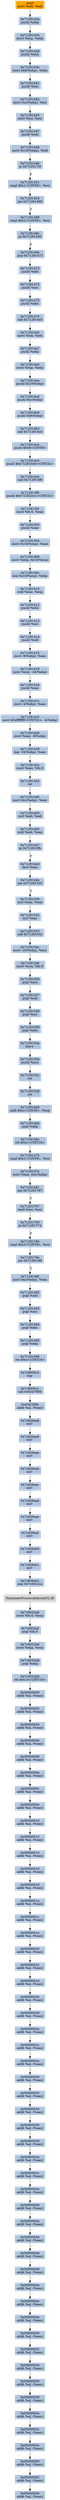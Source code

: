 digraph G {
node[shape=rectangle,style=filled,fillcolor=lightsteelblue,color=lightsteelblue]
bgcolor="transparent"
a0x71291438movl_edi_edi[label="start\nmovl %edi, %edi",color="lightgrey",fillcolor="orange"];
a0x7129143apushl_ebp[label="0x7129143a\npushl %ebp"];
a0x7129143bmovl_esp_ebp[label="0x7129143b\nmovl %esp, %ebp"];
a0x7129143dpushl_ebx[label="0x7129143d\npushl %ebx"];
a0x7129143emovl_0x8ebp__ebx[label="0x7129143e\nmovl 0x8(%ebp), %ebx"];
a0x71291441pushl_esi[label="0x71291441\npushl %esi"];
a0x71291442movl_0xcebp__esi[label="0x71291442\nmovl 0xc(%ebp), %esi"];
a0x71291445testl_esi_esi[label="0x71291445\ntestl %esi, %esi"];
a0x71291447pushl_edi[label="0x71291447\npushl %edi"];
a0x71291448movl_0x10ebp__edi[label="0x71291448\nmovl 0x10(%ebp), %edi"];
a0x7129144bje_0x7129173f[label="0x7129144b\nje 0x7129173f"];
a0x71291451cmpl_0x1UINT8_esi[label="0x71291451\ncmpl $0x1<UINT8>, %esi"];
a0x71291454jne_0x71291499[label="0x71291454\njne 0x71291499"];
a0x71291499cmpl_0x2UINT8_esi[label="0x71291499\ncmpl $0x2<UINT8>, %esi"];
a0x7129149cje_0x71291456[label="0x7129149c\nje 0x71291456"];
a0x7129149ejmp_0x71291473[label="0x7129149e\njmp 0x71291473"];
a0x71291473pushl_edi[label="0x71291473\npushl %edi"];
a0x71291474pushl_esi[label="0x71291474\npushl %esi"];
a0x71291475pushl_ebx[label="0x71291475\npushl %ebx"];
a0x71291476call_0x712914a5[label="0x71291476\ncall 0x712914a5"];
a0x712914a5movl_edi_edi[label="0x712914a5\nmovl %edi, %edi"];
a0x712914a7pushl_ebp[label="0x712914a7\npushl %ebp"];
a0x712914a8movl_esp_ebp[label="0x712914a8\nmovl %esp, %ebp"];
a0x712914aapushl_0x10ebp_[label="0x712914aa\npushl 0x10(%ebp)"];
a0x712914adpushl_0xcebp_[label="0x712914ad\npushl 0xc(%ebp)"];
a0x712914b0pushl_0x8ebp_[label="0x712914b0\npushl 0x8(%ebp)"];
a0x712914b3call_0x712914c4[label="0x712914b3\ncall 0x712914c4"];
a0x712914c4pushl_0x8UINT8[label="0x712914c4\npushl $0x8<UINT8>"];
a0x712914c6pushl_0x71291540UINT32[label="0x712914c6\npushl $0x71291540<UINT32>"];
a0x712914cbcall_0x712913f8[label="0x712914cb\ncall 0x712913f8"];
a0x712913f8pushl_0x712b32c1UINT32[label="0x712913f8\npushl $0x712b32c1<UINT32>"];
a0x712913fdmovl_fs_0_eax[label="0x712913fd\nmovl %fs:0, %eax"];
a0x71291403pushl_eax[label="0x71291403\npushl %eax"];
a0x71291404movl_0x10esp__eax[label="0x71291404\nmovl 0x10(%esp), %eax"];
a0x71291408movl_ebp_0x10esp_[label="0x71291408\nmovl %ebp, 0x10(%esp)"];
a0x7129140cleal_0x10esp__ebp[label="0x7129140c\nleal 0x10(%esp), %ebp"];
a0x71291410subl_eax_esp[label="0x71291410\nsubl %eax, %esp"];
a0x71291412pushl_ebx[label="0x71291412\npushl %ebx"];
a0x71291413pushl_esi[label="0x71291413\npushl %esi"];
a0x71291414pushl_edi[label="0x71291414\npushl %edi"];
a0x71291415movl__8ebp__eax[label="0x71291415\nmovl -8(%ebp), %eax"];
a0x71291418movl_esp__24ebp_[label="0x71291418\nmovl %esp, -24(%ebp)"];
a0x7129141bpushl_eax[label="0x7129141b\npushl %eax"];
a0x7129141cmovl__4ebp__eax[label="0x7129141c\nmovl -4(%ebp), %eax"];
a0x7129141fmovl_0xffffffffUINT32__4ebp_[label="0x7129141f\nmovl $0xffffffff<UINT32>, -4(%ebp)"];
a0x71291426movl_eax__8ebp_[label="0x71291426\nmovl %eax, -8(%ebp)"];
a0x71291429leal__16ebp__eax[label="0x71291429\nleal -16(%ebp), %eax"];
a0x7129142cmovl_eax_fs_0[label="0x7129142c\nmovl %eax, %fs:0"];
a0x71291432ret[label="0x71291432\nret"];
a0x712914d0movl_0xcebp__eax[label="0x712914d0\nmovl 0xc(%ebp), %eax"];
a0x712914d3xorl_edi_edi[label="0x712914d3\nxorl %edi, %edi"];
a0x712914d5subl_edi_eax[label="0x712914d5\nsubl %edi, %eax"];
a0x712914d7je_0x712915fb[label="0x712914d7\nje 0x712915fb"];
a0x712914dddecl_eax[label="0x712914dd\ndecl %eax"];
a0x712914dejne_0x71291530[label="0x712914de\njne 0x71291530"];
a0x71291530xorl_eax_eax[label="0x71291530\nxorl %eax, %eax"];
a0x71291532incl_eax[label="0x71291532\nincl %eax"];
a0x71291533call_0x7129154c[label="0x71291533\ncall 0x7129154c"];
a0x7129154cmovl__16ebp__ecx[label="0x7129154c\nmovl -16(%ebp), %ecx"];
a0x7129154fmovl_ecx_fs_0[label="0x7129154f\nmovl %ecx, %fs:0"];
a0x71291556popl_ecx[label="0x71291556\npopl %ecx"];
a0x71291557popl_edi[label="0x71291557\npopl %edi"];
a0x71291558popl_esi[label="0x71291558\npopl %esi"];
a0x71291559popl_ebx[label="0x71291559\npopl %ebx"];
a0x7129155aleave_[label="0x7129155a\nleave "];
a0x7129155bpushl_ecx[label="0x7129155b\npushl %ecx"];
a0x7129155cret[label="0x7129155c\nret"];
a0x71291538ret[label="0x71291538\nret"];
a0x712914b8addl_0xcUINT8_esp[label="0x712914b8\naddl $0xc<UINT8>, %esp"];
a0x712914bbpopl_ebp[label="0x712914bb\npopl %ebp"];
a0x712914bcret_0xcUINT16[label="0x712914bc\nret $0xc<UINT16>"];
a0x7129147bcmpl_0x1UINT8_esi[label="0x7129147b\ncmpl $0x1<UINT8>, %esi"];
a0x7129147emovl_eax_0xcebp_[label="0x7129147e\nmovl %eax, 0xc(%ebp)"];
a0x71291481jne_0x71291767[label="0x71291481\njne 0x71291767"];
a0x71291767testl_esi_esi[label="0x71291767\ntestl %esi, %esi"];
a0x71291769je_0x71291774[label="0x71291769\nje 0x71291774"];
a0x7129176bcmpl_0x3UINT8_esi[label="0x7129176b\ncmpl $0x3<UINT8>, %esi"];
a0x7129176ejne_0x7129148f[label="0x7129176e\njne 0x7129148f"];
a0x7129148fmovl_0xcebp__eax[label="0x7129148f\nmovl 0xc(%ebp), %eax"];
a0x71291492popl_edi[label="0x71291492\npopl %edi"];
a0x71291493popl_esi[label="0x71291493\npopl %esi"];
a0x71291494popl_ebx[label="0x71291494\npopl %ebx"];
a0x71291495popl_ebp[label="0x71291495\npopl %ebp"];
a0x71291496ret_0xcUINT16[label="0x71291496\nret $0xc<UINT16>"];
a0x7c8000c0nop_[label="0x7c8000c0\nnop "];
a0x7c8000c1call_0x63d7f9f4[label="0x7c8000c1\ncall 0x63d7f9f4"];
a0x63d7f9f4addb_al_eax_[label="0x63d7f9f4\naddb %al, (%eax)"];
a0x7c839aa8int3_[label="0x7c839aa8\nint3 "];
a0x7c839aa9int3_[label="0x7c839aa9\nint3 "];
a0x7c839aaaint3_[label="0x7c839aaa\nint3 "];
a0x7c839aabint3_[label="0x7c839aab\nint3 "];
a0x7c839aacint3_[label="0x7c839aac\nint3 "];
a0x7c839aadint3_[label="0x7c839aad\nint3 "];
a0x7c839aaeint3_[label="0x7c839aae\nint3 "];
a0x7c839aafint3_[label="0x7c839aaf\nint3 "];
a0x7c839ab0int3_[label="0x7c839ab0\nint3 "];
a0x7c839ab1int3_[label="0x7c839ab1\nint3 "];
a0x7c839ab2jmp_0x7c801e1a[label="0x7c839ab2\njmp 0x7c801e1a"];
TerminateProcess_kernel32_dll[label="TerminateProcess@kernel32.dll",color="lightgrey",fillcolor="lightgrey"];
a0x7c9032a8movl_fs_0_esp[label="0x7c9032a8\nmovl %fs:0, %esp"];
a0x7c9032afpopl_fs_0[label="0x7c9032af\npopl %fs:0"];
a0x7c9032b6movl_ebp_esp[label="0x7c9032b6\nmovl %ebp, %esp"];
a0x7c9032b8popl_ebp[label="0x7c9032b8\npopl %ebp"];
a0x7c9032b9ret_0x14UINT16[label="0x7c9032b9\nret $0x14<UINT16>"];
a0x00000000addb_al_eax_[label="0x00000000\naddb %al, (%eax)"];
a0x00000002addb_al_eax_[label="0x00000002\naddb %al, (%eax)"];
a0x00000004addb_al_eax_[label="0x00000004\naddb %al, (%eax)"];
a0x00000006addb_al_eax_[label="0x00000006\naddb %al, (%eax)"];
a0x00000008addb_al_eax_[label="0x00000008\naddb %al, (%eax)"];
a0x0000000aaddb_al_eax_[label="0x0000000a\naddb %al, (%eax)"];
a0x0000000caddb_al_eax_[label="0x0000000c\naddb %al, (%eax)"];
a0x0000000eaddb_al_eax_[label="0x0000000e\naddb %al, (%eax)"];
a0x00000010addb_al_eax_[label="0x00000010\naddb %al, (%eax)"];
a0x00000012addb_al_eax_[label="0x00000012\naddb %al, (%eax)"];
a0x00000014addb_al_eax_[label="0x00000014\naddb %al, (%eax)"];
a0x00000016addb_al_eax_[label="0x00000016\naddb %al, (%eax)"];
a0x00000018addb_al_eax_[label="0x00000018\naddb %al, (%eax)"];
a0x0000001aaddb_al_eax_[label="0x0000001a\naddb %al, (%eax)"];
a0x0000001caddb_al_eax_[label="0x0000001c\naddb %al, (%eax)"];
a0x0000001eaddb_al_eax_[label="0x0000001e\naddb %al, (%eax)"];
a0x00000020addb_al_eax_[label="0x00000020\naddb %al, (%eax)"];
a0x00000022addb_al_eax_[label="0x00000022\naddb %al, (%eax)"];
a0x00000024addb_al_eax_[label="0x00000024\naddb %al, (%eax)"];
a0x00000026addb_al_eax_[label="0x00000026\naddb %al, (%eax)"];
a0x00000028addb_al_eax_[label="0x00000028\naddb %al, (%eax)"];
a0x0000002aaddb_al_eax_[label="0x0000002a\naddb %al, (%eax)"];
a0x0000002caddb_al_eax_[label="0x0000002c\naddb %al, (%eax)"];
a0x0000002eaddb_al_eax_[label="0x0000002e\naddb %al, (%eax)"];
a0x00000030addb_al_eax_[label="0x00000030\naddb %al, (%eax)"];
a0x00000032addb_al_eax_[label="0x00000032\naddb %al, (%eax)"];
a0x00000034addb_al_eax_[label="0x00000034\naddb %al, (%eax)"];
a0x00000036addb_al_eax_[label="0x00000036\naddb %al, (%eax)"];
a0x00000038addb_al_eax_[label="0x00000038\naddb %al, (%eax)"];
a0x0000003aaddb_al_eax_[label="0x0000003a\naddb %al, (%eax)"];
a0x0000003caddb_al_eax_[label="0x0000003c\naddb %al, (%eax)"];
a0x0000003eaddb_al_eax_[label="0x0000003e\naddb %al, (%eax)"];
a0x00000040addb_al_eax_[label="0x00000040\naddb %al, (%eax)"];
a0x00000042addb_al_eax_[label="0x00000042\naddb %al, (%eax)"];
a0x00000044addb_al_eax_[label="0x00000044\naddb %al, (%eax)"];
a0x00000046addb_al_eax_[label="0x00000046\naddb %al, (%eax)"];
a0x00000048addb_al_eax_[label="0x00000048\naddb %al, (%eax)"];
a0x0000004aaddb_al_eax_[label="0x0000004a\naddb %al, (%eax)"];
a0x0000004caddb_al_eax_[label="0x0000004c\naddb %al, (%eax)"];
a0x0000004eaddb_al_eax_[label="0x0000004e\naddb %al, (%eax)"];
a0x00000050addb_al_eax_[label="0x00000050\naddb %al, (%eax)"];
a0x00000052addb_al_eax_[label="0x00000052\naddb %al, (%eax)"];
a0x00000054addb_al_eax_[label="0x00000054\naddb %al, (%eax)"];
a0x00000056addb_al_eax_[label="0x00000056\naddb %al, (%eax)"];
a0x00000058addb_al_eax_[label="0x00000058\naddb %al, (%eax)"];
a0x0000005aaddb_al_eax_[label="0x0000005a\naddb %al, (%eax)"];
a0x0000005caddb_al_eax_[label="0x0000005c\naddb %al, (%eax)"];
a0x0000005eaddb_al_eax_[label="0x0000005e\naddb %al, (%eax)"];
a0x00000060addb_al_eax_[label="0x00000060\naddb %al, (%eax)"];
a0x00000062addb_al_eax_[label="0x00000062\naddb %al, (%eax)"];
a0x00000064addb_al_eax_[label="0x00000064\naddb %al, (%eax)"];
a0x71291438movl_edi_edi -> a0x7129143apushl_ebp [color="#000000"];
a0x7129143apushl_ebp -> a0x7129143bmovl_esp_ebp [color="#000000"];
a0x7129143bmovl_esp_ebp -> a0x7129143dpushl_ebx [color="#000000"];
a0x7129143dpushl_ebx -> a0x7129143emovl_0x8ebp__ebx [color="#000000"];
a0x7129143emovl_0x8ebp__ebx -> a0x71291441pushl_esi [color="#000000"];
a0x71291441pushl_esi -> a0x71291442movl_0xcebp__esi [color="#000000"];
a0x71291442movl_0xcebp__esi -> a0x71291445testl_esi_esi [color="#000000"];
a0x71291445testl_esi_esi -> a0x71291447pushl_edi [color="#000000"];
a0x71291447pushl_edi -> a0x71291448movl_0x10ebp__edi [color="#000000"];
a0x71291448movl_0x10ebp__edi -> a0x7129144bje_0x7129173f [color="#000000"];
a0x7129144bje_0x7129173f -> a0x71291451cmpl_0x1UINT8_esi [color="#000000",label="F"];
a0x71291451cmpl_0x1UINT8_esi -> a0x71291454jne_0x71291499 [color="#000000"];
a0x71291454jne_0x71291499 -> a0x71291499cmpl_0x2UINT8_esi [color="#000000",label="T"];
a0x71291499cmpl_0x2UINT8_esi -> a0x7129149cje_0x71291456 [color="#000000"];
a0x7129149cje_0x71291456 -> a0x7129149ejmp_0x71291473 [color="#000000",label="F"];
a0x7129149ejmp_0x71291473 -> a0x71291473pushl_edi [color="#000000"];
a0x71291473pushl_edi -> a0x71291474pushl_esi [color="#000000"];
a0x71291474pushl_esi -> a0x71291475pushl_ebx [color="#000000"];
a0x71291475pushl_ebx -> a0x71291476call_0x712914a5 [color="#000000"];
a0x71291476call_0x712914a5 -> a0x712914a5movl_edi_edi [color="#000000"];
a0x712914a5movl_edi_edi -> a0x712914a7pushl_ebp [color="#000000"];
a0x712914a7pushl_ebp -> a0x712914a8movl_esp_ebp [color="#000000"];
a0x712914a8movl_esp_ebp -> a0x712914aapushl_0x10ebp_ [color="#000000"];
a0x712914aapushl_0x10ebp_ -> a0x712914adpushl_0xcebp_ [color="#000000"];
a0x712914adpushl_0xcebp_ -> a0x712914b0pushl_0x8ebp_ [color="#000000"];
a0x712914b0pushl_0x8ebp_ -> a0x712914b3call_0x712914c4 [color="#000000"];
a0x712914b3call_0x712914c4 -> a0x712914c4pushl_0x8UINT8 [color="#000000"];
a0x712914c4pushl_0x8UINT8 -> a0x712914c6pushl_0x71291540UINT32 [color="#000000"];
a0x712914c6pushl_0x71291540UINT32 -> a0x712914cbcall_0x712913f8 [color="#000000"];
a0x712914cbcall_0x712913f8 -> a0x712913f8pushl_0x712b32c1UINT32 [color="#000000"];
a0x712913f8pushl_0x712b32c1UINT32 -> a0x712913fdmovl_fs_0_eax [color="#000000"];
a0x712913fdmovl_fs_0_eax -> a0x71291403pushl_eax [color="#000000"];
a0x71291403pushl_eax -> a0x71291404movl_0x10esp__eax [color="#000000"];
a0x71291404movl_0x10esp__eax -> a0x71291408movl_ebp_0x10esp_ [color="#000000"];
a0x71291408movl_ebp_0x10esp_ -> a0x7129140cleal_0x10esp__ebp [color="#000000"];
a0x7129140cleal_0x10esp__ebp -> a0x71291410subl_eax_esp [color="#000000"];
a0x71291410subl_eax_esp -> a0x71291412pushl_ebx [color="#000000"];
a0x71291412pushl_ebx -> a0x71291413pushl_esi [color="#000000"];
a0x71291413pushl_esi -> a0x71291414pushl_edi [color="#000000"];
a0x71291414pushl_edi -> a0x71291415movl__8ebp__eax [color="#000000"];
a0x71291415movl__8ebp__eax -> a0x71291418movl_esp__24ebp_ [color="#000000"];
a0x71291418movl_esp__24ebp_ -> a0x7129141bpushl_eax [color="#000000"];
a0x7129141bpushl_eax -> a0x7129141cmovl__4ebp__eax [color="#000000"];
a0x7129141cmovl__4ebp__eax -> a0x7129141fmovl_0xffffffffUINT32__4ebp_ [color="#000000"];
a0x7129141fmovl_0xffffffffUINT32__4ebp_ -> a0x71291426movl_eax__8ebp_ [color="#000000"];
a0x71291426movl_eax__8ebp_ -> a0x71291429leal__16ebp__eax [color="#000000"];
a0x71291429leal__16ebp__eax -> a0x7129142cmovl_eax_fs_0 [color="#000000"];
a0x7129142cmovl_eax_fs_0 -> a0x71291432ret [color="#000000"];
a0x71291432ret -> a0x712914d0movl_0xcebp__eax [color="#000000"];
a0x712914d0movl_0xcebp__eax -> a0x712914d3xorl_edi_edi [color="#000000"];
a0x712914d3xorl_edi_edi -> a0x712914d5subl_edi_eax [color="#000000"];
a0x712914d5subl_edi_eax -> a0x712914d7je_0x712915fb [color="#000000"];
a0x712914d7je_0x712915fb -> a0x712914dddecl_eax [color="#000000",label="F"];
a0x712914dddecl_eax -> a0x712914dejne_0x71291530 [color="#000000"];
a0x712914dejne_0x71291530 -> a0x71291530xorl_eax_eax [color="#000000",label="T"];
a0x71291530xorl_eax_eax -> a0x71291532incl_eax [color="#000000"];
a0x71291532incl_eax -> a0x71291533call_0x7129154c [color="#000000"];
a0x71291533call_0x7129154c -> a0x7129154cmovl__16ebp__ecx [color="#000000"];
a0x7129154cmovl__16ebp__ecx -> a0x7129154fmovl_ecx_fs_0 [color="#000000"];
a0x7129154fmovl_ecx_fs_0 -> a0x71291556popl_ecx [color="#000000"];
a0x71291556popl_ecx -> a0x71291557popl_edi [color="#000000"];
a0x71291557popl_edi -> a0x71291558popl_esi [color="#000000"];
a0x71291558popl_esi -> a0x71291559popl_ebx [color="#000000"];
a0x71291559popl_ebx -> a0x7129155aleave_ [color="#000000"];
a0x7129155aleave_ -> a0x7129155bpushl_ecx [color="#000000"];
a0x7129155bpushl_ecx -> a0x7129155cret [color="#000000"];
a0x7129155cret -> a0x71291538ret [color="#000000"];
a0x71291538ret -> a0x712914b8addl_0xcUINT8_esp [color="#000000"];
a0x712914b8addl_0xcUINT8_esp -> a0x712914bbpopl_ebp [color="#000000"];
a0x712914bbpopl_ebp -> a0x712914bcret_0xcUINT16 [color="#000000"];
a0x712914bcret_0xcUINT16 -> a0x7129147bcmpl_0x1UINT8_esi [color="#000000"];
a0x7129147bcmpl_0x1UINT8_esi -> a0x7129147emovl_eax_0xcebp_ [color="#000000"];
a0x7129147emovl_eax_0xcebp_ -> a0x71291481jne_0x71291767 [color="#000000"];
a0x71291481jne_0x71291767 -> a0x71291767testl_esi_esi [color="#000000",label="T"];
a0x71291767testl_esi_esi -> a0x71291769je_0x71291774 [color="#000000"];
a0x71291769je_0x71291774 -> a0x7129176bcmpl_0x3UINT8_esi [color="#000000",label="F"];
a0x7129176bcmpl_0x3UINT8_esi -> a0x7129176ejne_0x7129148f [color="#000000"];
a0x7129176ejne_0x7129148f -> a0x7129148fmovl_0xcebp__eax [color="#000000",label="T"];
a0x7129148fmovl_0xcebp__eax -> a0x71291492popl_edi [color="#000000"];
a0x71291492popl_edi -> a0x71291493popl_esi [color="#000000"];
a0x71291493popl_esi -> a0x71291494popl_ebx [color="#000000"];
a0x71291494popl_ebx -> a0x71291495popl_ebp [color="#000000"];
a0x71291495popl_ebp -> a0x71291496ret_0xcUINT16 [color="#000000"];
a0x71291496ret_0xcUINT16 -> a0x7c8000c0nop_ [color="#000000"];
a0x7c8000c0nop_ -> a0x7c8000c1call_0x63d7f9f4 [color="#000000"];
a0x7c8000c1call_0x63d7f9f4 -> a0x63d7f9f4addb_al_eax_ [color="#000000"];
a0x63d7f9f4addb_al_eax_ -> a0x7c839aa8int3_ [color="#000000"];
a0x7c839aa8int3_ -> a0x7c839aa9int3_ [color="#000000"];
a0x7c839aa9int3_ -> a0x7c839aaaint3_ [color="#000000"];
a0x7c839aaaint3_ -> a0x7c839aabint3_ [color="#000000"];
a0x7c839aabint3_ -> a0x7c839aacint3_ [color="#000000"];
a0x7c839aacint3_ -> a0x7c839aadint3_ [color="#000000"];
a0x7c839aadint3_ -> a0x7c839aaeint3_ [color="#000000"];
a0x7c839aaeint3_ -> a0x7c839aafint3_ [color="#000000"];
a0x7c839aafint3_ -> a0x7c839ab0int3_ [color="#000000"];
a0x7c839ab0int3_ -> a0x7c839ab1int3_ [color="#000000"];
a0x7c839ab1int3_ -> a0x7c839ab2jmp_0x7c801e1a [color="#000000"];
a0x7c839ab2jmp_0x7c801e1a -> TerminateProcess_kernel32_dll [color="#000000"];
TerminateProcess_kernel32_dll -> a0x7c9032a8movl_fs_0_esp [color="#000000"];
a0x7c9032a8movl_fs_0_esp -> a0x7c9032afpopl_fs_0 [color="#000000"];
a0x7c9032afpopl_fs_0 -> a0x7c9032b6movl_ebp_esp [color="#000000"];
a0x7c9032b6movl_ebp_esp -> a0x7c9032b8popl_ebp [color="#000000"];
a0x7c9032b8popl_ebp -> a0x7c9032b9ret_0x14UINT16 [color="#000000"];
a0x7c9032b9ret_0x14UINT16 -> a0x00000000addb_al_eax_ [color="#000000"];
a0x00000000addb_al_eax_ -> a0x00000002addb_al_eax_ [color="#000000"];
a0x00000002addb_al_eax_ -> a0x00000004addb_al_eax_ [color="#000000"];
a0x00000004addb_al_eax_ -> a0x00000006addb_al_eax_ [color="#000000"];
a0x00000006addb_al_eax_ -> a0x00000008addb_al_eax_ [color="#000000"];
a0x00000008addb_al_eax_ -> a0x0000000aaddb_al_eax_ [color="#000000"];
a0x0000000aaddb_al_eax_ -> a0x0000000caddb_al_eax_ [color="#000000"];
a0x0000000caddb_al_eax_ -> a0x0000000eaddb_al_eax_ [color="#000000"];
a0x0000000eaddb_al_eax_ -> a0x00000010addb_al_eax_ [color="#000000"];
a0x00000010addb_al_eax_ -> a0x00000012addb_al_eax_ [color="#000000"];
a0x00000012addb_al_eax_ -> a0x00000014addb_al_eax_ [color="#000000"];
a0x00000014addb_al_eax_ -> a0x00000016addb_al_eax_ [color="#000000"];
a0x00000016addb_al_eax_ -> a0x00000018addb_al_eax_ [color="#000000"];
a0x00000018addb_al_eax_ -> a0x0000001aaddb_al_eax_ [color="#000000"];
a0x0000001aaddb_al_eax_ -> a0x0000001caddb_al_eax_ [color="#000000"];
a0x0000001caddb_al_eax_ -> a0x0000001eaddb_al_eax_ [color="#000000"];
a0x0000001eaddb_al_eax_ -> a0x00000020addb_al_eax_ [color="#000000"];
a0x00000020addb_al_eax_ -> a0x00000022addb_al_eax_ [color="#000000"];
a0x00000022addb_al_eax_ -> a0x00000024addb_al_eax_ [color="#000000"];
a0x00000024addb_al_eax_ -> a0x00000026addb_al_eax_ [color="#000000"];
a0x00000026addb_al_eax_ -> a0x00000028addb_al_eax_ [color="#000000"];
a0x00000028addb_al_eax_ -> a0x0000002aaddb_al_eax_ [color="#000000"];
a0x0000002aaddb_al_eax_ -> a0x0000002caddb_al_eax_ [color="#000000"];
a0x0000002caddb_al_eax_ -> a0x0000002eaddb_al_eax_ [color="#000000"];
a0x0000002eaddb_al_eax_ -> a0x00000030addb_al_eax_ [color="#000000"];
a0x00000030addb_al_eax_ -> a0x00000032addb_al_eax_ [color="#000000"];
a0x00000032addb_al_eax_ -> a0x00000034addb_al_eax_ [color="#000000"];
a0x00000034addb_al_eax_ -> a0x00000036addb_al_eax_ [color="#000000"];
a0x00000036addb_al_eax_ -> a0x00000038addb_al_eax_ [color="#000000"];
a0x00000038addb_al_eax_ -> a0x0000003aaddb_al_eax_ [color="#000000"];
a0x0000003aaddb_al_eax_ -> a0x0000003caddb_al_eax_ [color="#000000"];
a0x0000003caddb_al_eax_ -> a0x0000003eaddb_al_eax_ [color="#000000"];
a0x0000003eaddb_al_eax_ -> a0x00000040addb_al_eax_ [color="#000000"];
a0x00000040addb_al_eax_ -> a0x00000042addb_al_eax_ [color="#000000"];
a0x00000042addb_al_eax_ -> a0x00000044addb_al_eax_ [color="#000000"];
a0x00000044addb_al_eax_ -> a0x00000046addb_al_eax_ [color="#000000"];
a0x00000046addb_al_eax_ -> a0x00000048addb_al_eax_ [color="#000000"];
a0x00000048addb_al_eax_ -> a0x0000004aaddb_al_eax_ [color="#000000"];
a0x0000004aaddb_al_eax_ -> a0x0000004caddb_al_eax_ [color="#000000"];
a0x0000004caddb_al_eax_ -> a0x0000004eaddb_al_eax_ [color="#000000"];
a0x0000004eaddb_al_eax_ -> a0x00000050addb_al_eax_ [color="#000000"];
a0x00000050addb_al_eax_ -> a0x00000052addb_al_eax_ [color="#000000"];
a0x00000052addb_al_eax_ -> a0x00000054addb_al_eax_ [color="#000000"];
a0x00000054addb_al_eax_ -> a0x00000056addb_al_eax_ [color="#000000"];
a0x00000056addb_al_eax_ -> a0x00000058addb_al_eax_ [color="#000000"];
a0x00000058addb_al_eax_ -> a0x0000005aaddb_al_eax_ [color="#000000"];
a0x0000005aaddb_al_eax_ -> a0x0000005caddb_al_eax_ [color="#000000"];
a0x0000005caddb_al_eax_ -> a0x0000005eaddb_al_eax_ [color="#000000"];
a0x0000005eaddb_al_eax_ -> a0x00000060addb_al_eax_ [color="#000000"];
a0x00000060addb_al_eax_ -> a0x00000062addb_al_eax_ [color="#000000"];
a0x00000062addb_al_eax_ -> a0x00000064addb_al_eax_ [color="#000000"];
}
